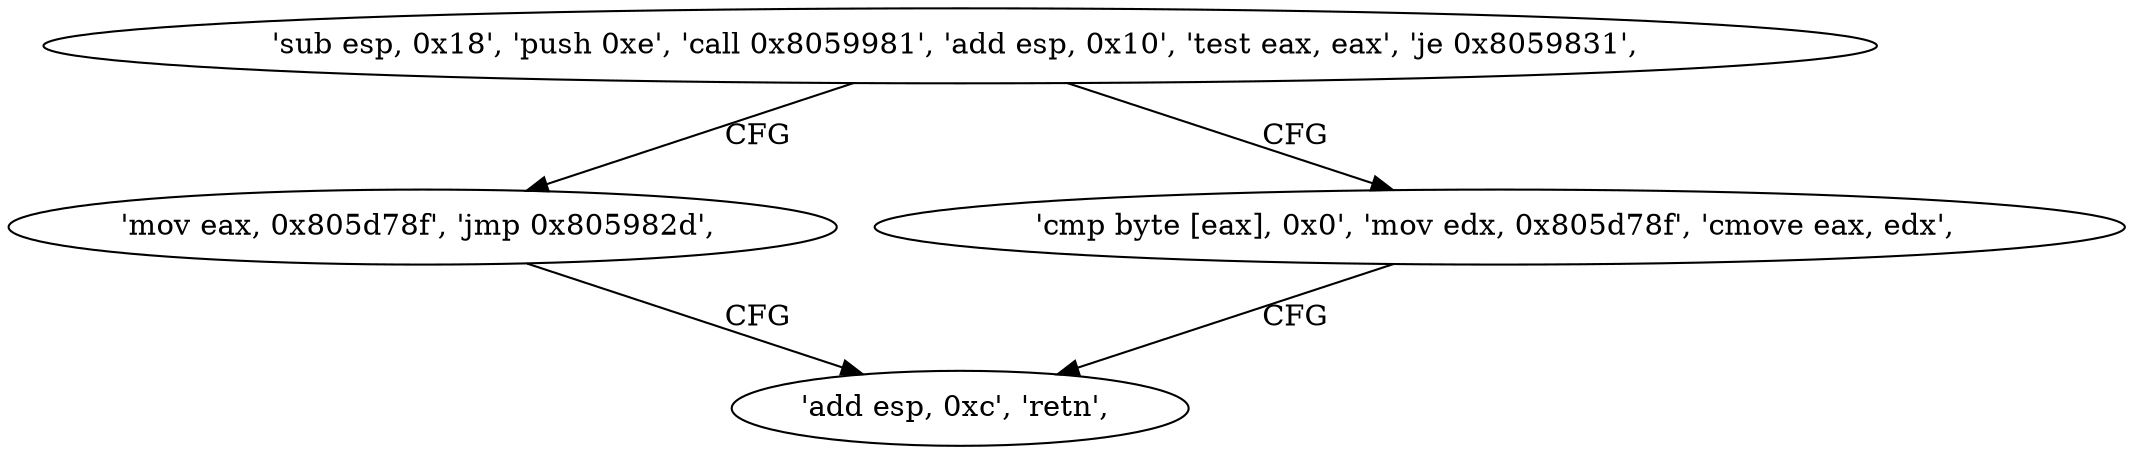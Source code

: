 digraph "func" {
"134584337" [label = "'sub esp, 0x18', 'push 0xe', 'call 0x8059981', 'add esp, 0x10', 'test eax, eax', 'je 0x8059831', " ]
"134584369" [label = "'mov eax, 0x805d78f', 'jmp 0x805982d', " ]
"134584354" [label = "'cmp byte [eax], 0x0', 'mov edx, 0x805d78f', 'cmove eax, edx', " ]
"134584365" [label = "'add esp, 0xc', 'retn', " ]
"134584337" -> "134584369" [ label = "CFG" ]
"134584337" -> "134584354" [ label = "CFG" ]
"134584369" -> "134584365" [ label = "CFG" ]
"134584354" -> "134584365" [ label = "CFG" ]
}
